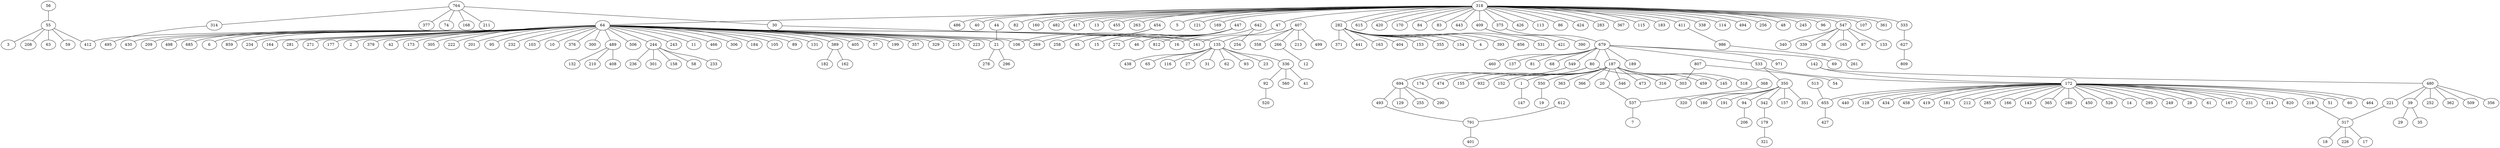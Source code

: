 graph {1 [label="318" level=1];
2 [label="547" level=1];
16 [label="338" level=2];
37 [label="114" level=1];
17 [label="494" level=1];
52 [label="256" level=1];
19 [label="48" level=2];
27 [label="245" level=2];
41 [label="96" level=1];
54 [label="47" level=1];
48 [label="107" level=1];
5 [label="361" level=2];
23 [label="333" level=1];
24 [label="486" level=2];
21 [label="40" level=2];
9 [label="82" level=1];
3 [label="64" level=1];
50 [label="160" level=1];
25 [label="482" level=2];
31 [label="417" level=2];
43 [label="13" level=1];
56 [label="455" level=2];
26 [label="263" level=2];
14 [label="5" level=1];
4 [label="282" level=1];
28 [label="121" level=1];
55 [label="169" level=1];
29 [label="615" level=2];
6 [label="409" level=1];
30 [label="420" level=1];
42 [label="170" level=1];
11 [label="84" level=1];
44 [label="83" level=1];
57 [label="443" level=2];
45 [label="375" level=1];
46 [label="411" level=1];
47 [label="426" level=2];
32 [label="113" level=1];
20 [label="86" level=1];
59 [label="424" level=1];
51 [label="283" level=1];
35 [label="367" level=1];
15 [label="115" level=1];
36 [label="183" level=1];
65 [label="38" level=2];
63 [label="165" level=1];
67 [label="87" level=1];
66 [label="133" level=1];
68 [label="340" level=1];
61 [label="339" level=2];
69 [label="679" level=1];
70 [label="187" level=1];
79 [label="971" level=1];
82 [label="69" level=2];
76 [label="460" level=2];
75 [label="137" level=1];
77 [label="81" level=1];
73 [label="68" level=2];
83 [label="549" level=1];
71 [label="80" level=1];
72 [label="533" level=1];
80 [label="189" level=2];
281 [label="142" level=1];
337 [label="172" level=1];
273 [label="480" level=1];
85 [label="764" level=1];
88 [label="74" level=1];
86 [label="168" level=2];
92 [label="211" level=1];
90 [label="314" level=1];
93 [label="30" level=1];
94 [label="377" level=1];
95 [label="135" level=1];
96 [label="336" level=1];
103 [label="438" level=1];
109 [label="65" level=1];
111 [label="116" level=1];
108 [label="27" level=2];
101 [label="31" level=2];
104 [label="62" level=1];
98 [label="93" level=1];
99 [label="23" level=1];
262 [label="932" level=1];
123 [label="350" level=1];
128 [label="320" level=2];
129 [label="180" level=1];
139 [label="191" level=2];
125 [label="94" level=2];
131 [label="342" level=2];
143 [label="157" level=2];
126 [label="351" level=2];
338 [label="513" level=2];
336 [label="655" level=2];
193 [label="243" level=2];
394 [label="393" level=1];
194 [label="11" level=2];
417 [label="44" level=1];
122 [label="21" level=1];
502 [label="434" level=1];
519 [label="458" level=2];
522 [label="419" level=1];
517 [label="181" level=2];
494 [label="212" level=1];
506 [label="285" level=1];
492 [label="166" level=1];
514 [label="143" level=2];
507 [label="365" level=1];
487 [label="280" level=1];
483 [label="450" level=2];
499 [label="526" level=2];
515 [label="14" level=1];
504 [label="295" level=1];
503 [label="249" level=1];
509 [label="28" level=1];
512 [label="61" level=2];
525 [label="167" level=2];
493 [label="231" level=2];
528 [label="214" level=2];
516 [label="820" level=1];
486 [label="51" level=2];
497 [label="60" level=2];
518 [label="464" level=2];
488 [label="440" level=2];
513 [label="128" level=1];
145 [label="92" level=2];
147 [label="560" level=2];
151 [label="41" level=1];
548 [label="56" level=2];
536 [label="55" level=1];
219 [label="466" level=2];
231 [label="376" level=2];
597 [label="390" level=2];
264 [label="152" level=2];
254 [label="1" level=2];
255 [label="550" level=2];
256 [label="363" level=2];
257 [label="366" level=1];
267 [label="546" level=1];
258 [label="473" level=1];
259 [label="316" level=2];
272 [label="459" level=2];
271 [label="145" level=2];
265 [label="20" level=2];
260 [label="518" level=2];
261 [label="155" level=2];
276 [label="509" level=2];
275 [label="356" level=2];
274 [label="39" level=2];
277 [label="221" level=1];
283 [label="252" level=1];
279 [label="362" level=2];
198 [label="300" level=2];
152 [label="489" level=1];
301 [label="408" level=2];
302 [label="132" level=2];
299 [label="210" level=1];
694 [label="986" level=2];
695 [label="261" level=2];
112 [label="694" level=1];
113 [label="129" level=1];
115 [label="255" level=2];
114 [label="290" level=1];
120 [label="493" level=1];
196 [label="506" level=2];
153 [label="244" level=1];
329 [label="236" level=2];
325 [label="301" level=1];
330 [label="158" level=2];
335 [label="58" level=1];
331 [label="233" level=2];
871 [label="612" level=2];
868 [label="791" level=2];
342 [label="454" level=2];
182 [label="106" level=1];
343 [label="258" level=2];
344 [label="520" level=2];
355 [label="447" level=2];
369 [label="45" level=2];
367 [label="15" level=2];
374 [label="272" level=2];
188 [label="269" level=1];
360 [label="46" level=2];
376 [label="812" level=2];
539 [label="3" level=2];
863 [label="807" level=2];
975 [label="54" level=2];
296 [label="303" level=1];
377 [label="627" level=2];
379 [label="809" level=2];
380 [label="642" level=1];
381 [label="254" level=1];
181 [label="16" level=1];
545 [label="208" level=2];
428 [label="296" level=2];
411 [label="278" level=2];
284 [label="474" level=1];
830 [label="368" level=2];
461 [label="537" level=2];
171 [label="306" level=2];
443 [label="179" level=2];
453 [label="321" level=2];
462 [label="407" level=2];
471 [label="358" level=2];
463 [label="266" level=2];
473 [label="213" level=2];
474 [label="499" level=2];
248 [label="141" level=1];
478 [label="147" level=2];
544 [label="63" level=1];
216 [label="412" level=1];
542 [label="59" level=2];
228 [label="184" level=2];
218 [label="105" level=1];
155 [label="89" level=2];
388 [label="856" level=2];
591 [label="206" level=2];
173 [label="131" level=2];
156 [label="389" level=2];
608 [label="182" level=2];
604 [label="162" level=2];
617 [label="12" level=2];
174 [label="405" level=1];
633 [label="19" level=2];
175 [label="57" level=2];
172 [label="199" level=2];
230 [label="357" level=2];
224 [label="329" level=1];
232 [label="215" level=1];
179 [label="223" level=2];
199 [label="430" level=2];
160 [label="209" level=1];
205 [label="498" level=1];
192 [label="685" level=2];
236 [label="6" level=1];
189 [label="859" level=2];
239 [label="234" level=2];
164 [label="164" level=2];
184 [label="281" level=2];
243 [label="271" level=2];
185 [label="177" level=2];
210 [label="2" level=1];
186 [label="379" level=2];
203 [label="42" level=2];
187 [label="173" level=1];
249 [label="305" level=2];
213 [label="222" level=2];
206 [label="201" level=2];
252 [label="95" level=2];
168 [label="232" level=1];
169 [label="103" level=2];
191 [label="10" level=2];
949 [label="7" level=2];
405 [label="531" level=2];
306 [label="29" level=2];
389 [label="371" level=1];
314 [label="218" level=2];
304 [label="317" level=1];
398 [label="441" level=2];
319 [label="226" level=2];
399 [label="163" level=2];
339 [label="427" level=2];
307 [label="35" level=2];
400 [label="404" level=1];
390 [label="153" level=2];
407 [label="355" level=2];
401 [label="154" level=2];
387 [label="4" level=1];
954 [label="495" level=1];
294 [label="174" level=2];
872 [label="401" level=2];
599 [label="421" level=2];
313 [label="17" level=1];
323 [label="18" level=2];
1 -- 2;
1 -- 16;
1 -- 37;
1 -- 17;
1 -- 52;
1 -- 19;
1 -- 27;
1 -- 41;
1 -- 54;
1 -- 48;
1 -- 5;
1 -- 23;
1 -- 24;
1 -- 21;
1 -- 9;
1 -- 3;
1 -- 50;
1 -- 25;
1 -- 31;
1 -- 43;
1 -- 56;
1 -- 26;
1 -- 14;
1 -- 4;
1 -- 28;
1 -- 55;
1 -- 29;
1 -- 6;
1 -- 30;
1 -- 42;
1 -- 11;
1 -- 44;
1 -- 57;
1 -- 45;
1 -- 46;
1 -- 47;
1 -- 32;
1 -- 20;
1 -- 59;
1 -- 51;
1 -- 35;
1 -- 15;
1 -- 36;
2 -- 65;
2 -- 63;
2 -- 67;
2 -- 66;
2 -- 68;
2 -- 61;
54 -- 95;
23 -- 377;
3 -- 182;
3 -- 188;
3 -- 181;
3 -- 248;
3 -- 216;
3 -- 172;
3 -- 230;
3 -- 224;
3 -- 232;
3 -- 179;
3 -- 199;
3 -- 160;
3 -- 205;
3 -- 192;
3 -- 236;
3 -- 189;
3 -- 239;
3 -- 164;
3 -- 184;
3 -- 243;
3 -- 185;
3 -- 210;
3 -- 186;
3 -- 203;
3 -- 187;
3 -- 249;
3 -- 213;
3 -- 206;
3 -- 252;
3 -- 168;
3 -- 169;
3 -- 191;
3 -- 193;
3 -- 194;
3 -- 122;
3 -- 219;
3 -- 231;
3 -- 198;
3 -- 152;
3 -- 196;
3 -- 153;
3 -- 171;
3 -- 228;
3 -- 218;
3 -- 155;
3 -- 173;
3 -- 156;
3 -- 174;
3 -- 175;
4 -- 400;
4 -- 390;
4 -- 407;
4 -- 401;
4 -- 387;
4 -- 394;
4 -- 388;
4 -- 405;
4 -- 389;
4 -- 398;
4 -- 399;
6 -- 599;
6 -- 597;
45 -- 69;
46 -- 694;
69 -- 70;
69 -- 79;
69 -- 82;
69 -- 76;
69 -- 75;
69 -- 77;
69 -- 73;
69 -- 83;
69 -- 71;
69 -- 72;
69 -- 80;
70 -- 264;
70 -- 254;
70 -- 255;
70 -- 256;
70 -- 257;
70 -- 267;
70 -- 258;
70 -- 259;
70 -- 272;
70 -- 271;
70 -- 265;
70 -- 260;
70 -- 261;
70 -- 262;
83 -- 112;
71 -- 296;
71 -- 294;
71 -- 284;
72 -- 337;
72 -- 123;
281 -- 337;
281 -- 273;
337 -- 336;
337 -- 502;
337 -- 519;
337 -- 522;
337 -- 517;
337 -- 494;
337 -- 506;
337 -- 492;
337 -- 514;
337 -- 507;
337 -- 487;
337 -- 483;
337 -- 499;
337 -- 515;
337 -- 504;
337 -- 503;
337 -- 509;
337 -- 512;
337 -- 525;
337 -- 493;
337 -- 528;
337 -- 516;
337 -- 486;
337 -- 497;
337 -- 518;
337 -- 488;
337 -- 513;
273 -- 276;
273 -- 275;
273 -- 274;
273 -- 277;
273 -- 283;
273 -- 279;
85 -- 88;
85 -- 86;
85 -- 92;
85 -- 90;
85 -- 93;
85 -- 94;
90 -- 954;
93 -- 95;
95 -- 96;
95 -- 103;
95 -- 109;
95 -- 111;
95 -- 108;
95 -- 101;
95 -- 104;
95 -- 98;
95 -- 99;
96 -- 145;
96 -- 147;
96 -- 151;
123 -- 128;
123 -- 129;
123 -- 139;
123 -- 125;
123 -- 131;
123 -- 143;
123 -- 126;
125 -- 591;
131 -- 443;
338 -- 336;
336 -- 339;
417 -- 122;
122 -- 428;
122 -- 411;
145 -- 344;
548 -- 536;
536 -- 544;
536 -- 216;
536 -- 542;
536 -- 539;
536 -- 545;
254 -- 478;
255 -- 633;
265 -- 461;
274 -- 307;
274 -- 306;
277 -- 304;
152 -- 301;
152 -- 302;
152 -- 299;
694 -- 695;
112 -- 113;
112 -- 115;
112 -- 114;
112 -- 120;
120 -- 868;
153 -- 329;
153 -- 325;
153 -- 330;
153 -- 335;
153 -- 331;
871 -- 868;
868 -- 872;
342 -- 182;
342 -- 343;
355 -- 369;
355 -- 367;
355 -- 374;
355 -- 188;
355 -- 360;
355 -- 376;
863 -- 975;
863 -- 296;
377 -- 379;
380 -- 381;
380 -- 181;
830 -- 461;
461 -- 949;
443 -- 453;
462 -- 471;
462 -- 463;
462 -- 473;
462 -- 474;
462 -- 248;
463 -- 617;
156 -- 608;
156 -- 604;
314 -- 304;
304 -- 313;
304 -- 323;
304 -- 319;
}